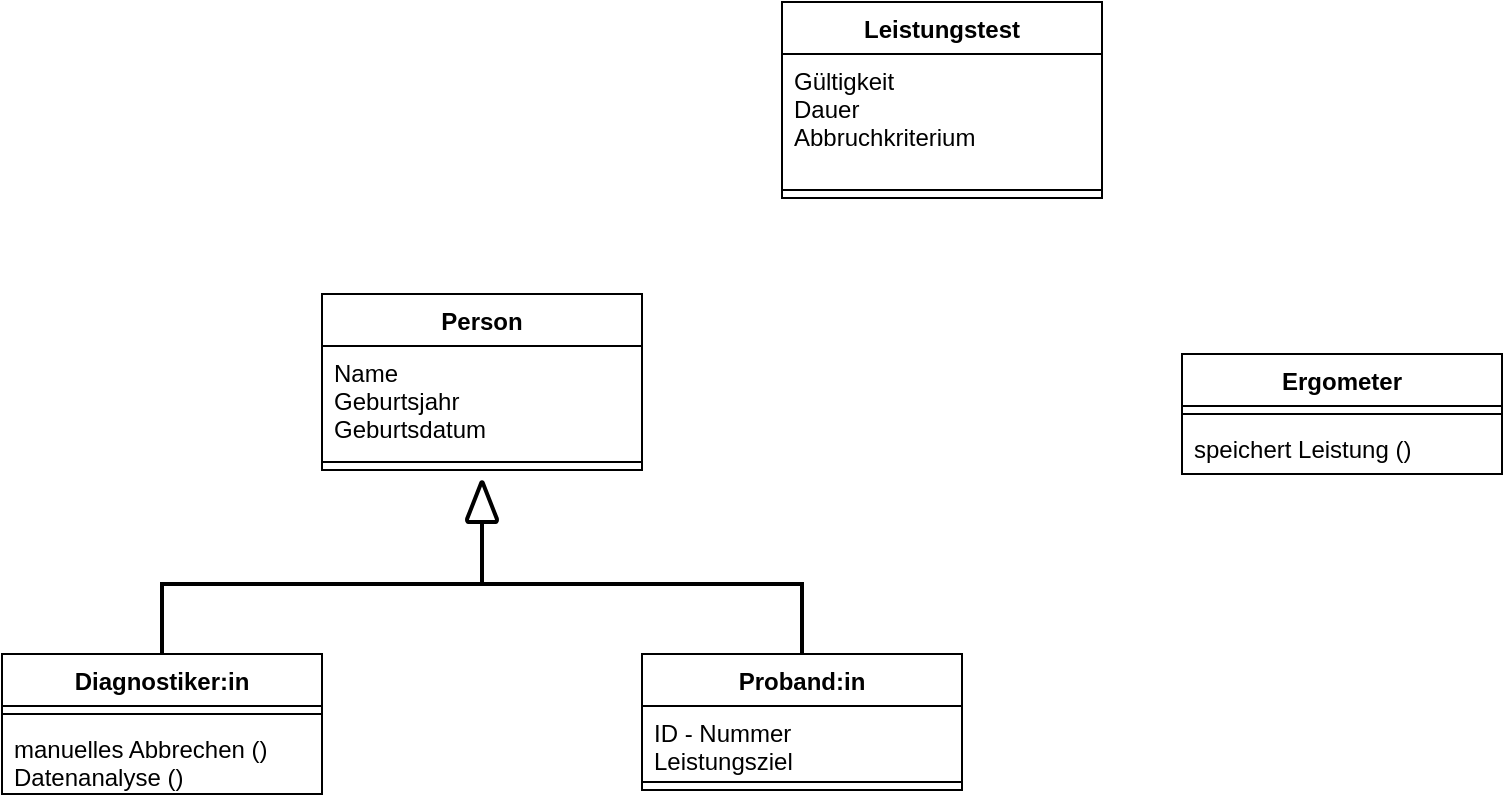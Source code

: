 <mxfile version="17.2.6" type="github"><diagram id="kKFLPA5BViA7avnPNsFr" name="Page-1"><mxGraphModel dx="1865" dy="528" grid="1" gridSize="10" guides="1" tooltips="1" connect="1" arrows="1" fold="1" page="1" pageScale="1" pageWidth="827" pageHeight="1169" math="0" shadow="0"><root><mxCell id="0"/><mxCell id="1" parent="0"/><mxCell id="EB98BlwRIxmyMW_Jrq8b-20" value="Person" style="swimlane;fontStyle=1;align=center;verticalAlign=top;childLayout=stackLayout;horizontal=1;startSize=26;horizontalStack=0;resizeParent=1;resizeParentMax=0;resizeLast=0;collapsible=1;marginBottom=0;" vertex="1" parent="1"><mxGeometry x="80" y="180" width="160" height="88" as="geometry"/></mxCell><mxCell id="EB98BlwRIxmyMW_Jrq8b-21" value="Name&#xA;Geburtsjahr&#xA;Geburtsdatum&#xA;" style="text;strokeColor=none;fillColor=none;align=left;verticalAlign=top;spacingLeft=4;spacingRight=4;overflow=hidden;rotatable=0;points=[[0,0.5],[1,0.5]];portConstraint=eastwest;" vertex="1" parent="EB98BlwRIxmyMW_Jrq8b-20"><mxGeometry y="26" width="160" height="54" as="geometry"/></mxCell><mxCell id="EB98BlwRIxmyMW_Jrq8b-22" value="" style="line;strokeWidth=1;fillColor=none;align=left;verticalAlign=middle;spacingTop=-1;spacingLeft=3;spacingRight=3;rotatable=0;labelPosition=right;points=[];portConstraint=eastwest;" vertex="1" parent="EB98BlwRIxmyMW_Jrq8b-20"><mxGeometry y="80" width="160" height="8" as="geometry"/></mxCell><mxCell id="EB98BlwRIxmyMW_Jrq8b-24" value="Diagnostiker:in" style="swimlane;fontStyle=1;align=center;verticalAlign=top;childLayout=stackLayout;horizontal=1;startSize=26;horizontalStack=0;resizeParent=1;resizeParentMax=0;resizeLast=0;collapsible=1;marginBottom=0;" vertex="1" parent="1"><mxGeometry x="-80" y="360" width="160" height="70" as="geometry"/></mxCell><mxCell id="EB98BlwRIxmyMW_Jrq8b-26" value="" style="line;strokeWidth=1;fillColor=none;align=left;verticalAlign=middle;spacingTop=-1;spacingLeft=3;spacingRight=3;rotatable=0;labelPosition=right;points=[];portConstraint=eastwest;" vertex="1" parent="EB98BlwRIxmyMW_Jrq8b-24"><mxGeometry y="26" width="160" height="8" as="geometry"/></mxCell><mxCell id="EB98BlwRIxmyMW_Jrq8b-27" value="manuelles Abbrechen ()&#xA;Datenanalyse ()&#xA;" style="text;strokeColor=none;fillColor=none;align=left;verticalAlign=top;spacingLeft=4;spacingRight=4;overflow=hidden;rotatable=0;points=[[0,0.5],[1,0.5]];portConstraint=eastwest;" vertex="1" parent="EB98BlwRIxmyMW_Jrq8b-24"><mxGeometry y="34" width="160" height="36" as="geometry"/></mxCell><mxCell id="EB98BlwRIxmyMW_Jrq8b-28" value="Proband:in" style="swimlane;fontStyle=1;align=center;verticalAlign=top;childLayout=stackLayout;horizontal=1;startSize=26;horizontalStack=0;resizeParent=1;resizeParentMax=0;resizeLast=0;collapsible=1;marginBottom=0;" vertex="1" parent="1"><mxGeometry x="240" y="360" width="160" height="68" as="geometry"/></mxCell><mxCell id="EB98BlwRIxmyMW_Jrq8b-29" value="ID - Nummer&#xA;Leistungsziel&#xA;" style="text;strokeColor=none;fillColor=none;align=left;verticalAlign=top;spacingLeft=4;spacingRight=4;overflow=hidden;rotatable=0;points=[[0,0.5],[1,0.5]];portConstraint=eastwest;" vertex="1" parent="EB98BlwRIxmyMW_Jrq8b-28"><mxGeometry y="26" width="160" height="34" as="geometry"/></mxCell><mxCell id="EB98BlwRIxmyMW_Jrq8b-30" value="" style="line;strokeWidth=1;fillColor=none;align=left;verticalAlign=middle;spacingTop=-1;spacingLeft=3;spacingRight=3;rotatable=0;labelPosition=right;points=[];portConstraint=eastwest;" vertex="1" parent="EB98BlwRIxmyMW_Jrq8b-28"><mxGeometry y="60" width="160" height="8" as="geometry"/></mxCell><mxCell id="EB98BlwRIxmyMW_Jrq8b-32" value="Ergometer" style="swimlane;fontStyle=1;align=center;verticalAlign=top;childLayout=stackLayout;horizontal=1;startSize=26;horizontalStack=0;resizeParent=1;resizeParentMax=0;resizeLast=0;collapsible=1;marginBottom=0;" vertex="1" parent="1"><mxGeometry x="510" y="210" width="160" height="60" as="geometry"/></mxCell><mxCell id="EB98BlwRIxmyMW_Jrq8b-34" value="" style="line;strokeWidth=1;fillColor=none;align=left;verticalAlign=middle;spacingTop=-1;spacingLeft=3;spacingRight=3;rotatable=0;labelPosition=right;points=[];portConstraint=eastwest;" vertex="1" parent="EB98BlwRIxmyMW_Jrq8b-32"><mxGeometry y="26" width="160" height="8" as="geometry"/></mxCell><mxCell id="EB98BlwRIxmyMW_Jrq8b-35" value="speichert Leistung ()" style="text;strokeColor=none;fillColor=none;align=left;verticalAlign=top;spacingLeft=4;spacingRight=4;overflow=hidden;rotatable=0;points=[[0,0.5],[1,0.5]];portConstraint=eastwest;" vertex="1" parent="EB98BlwRIxmyMW_Jrq8b-32"><mxGeometry y="34" width="160" height="26" as="geometry"/></mxCell><mxCell id="EB98BlwRIxmyMW_Jrq8b-36" value="Leistungstest" style="swimlane;fontStyle=1;align=center;verticalAlign=top;childLayout=stackLayout;horizontal=1;startSize=26;horizontalStack=0;resizeParent=1;resizeParentMax=0;resizeLast=0;collapsible=1;marginBottom=0;" vertex="1" parent="1"><mxGeometry x="310" y="34" width="160" height="98" as="geometry"/></mxCell><mxCell id="EB98BlwRIxmyMW_Jrq8b-37" value="Gültigkeit&#xA;Dauer&#xA;Abbruchkriterium&#xA;" style="text;strokeColor=none;fillColor=none;align=left;verticalAlign=top;spacingLeft=4;spacingRight=4;overflow=hidden;rotatable=0;points=[[0,0.5],[1,0.5]];portConstraint=eastwest;" vertex="1" parent="EB98BlwRIxmyMW_Jrq8b-36"><mxGeometry y="26" width="160" height="64" as="geometry"/></mxCell><mxCell id="EB98BlwRIxmyMW_Jrq8b-38" value="" style="line;strokeWidth=1;fillColor=none;align=left;verticalAlign=middle;spacingTop=-1;spacingLeft=3;spacingRight=3;rotatable=0;labelPosition=right;points=[];portConstraint=eastwest;" vertex="1" parent="EB98BlwRIxmyMW_Jrq8b-36"><mxGeometry y="90" width="160" height="8" as="geometry"/></mxCell><mxCell id="EB98BlwRIxmyMW_Jrq8b-40" value="" style="strokeWidth=2;html=1;shape=mxgraph.flowchart.annotation_2;align=left;labelPosition=right;pointerEvents=1;direction=south;" vertex="1" parent="1"><mxGeometry y="290" width="320" height="70" as="geometry"/></mxCell><mxCell id="EB98BlwRIxmyMW_Jrq8b-41" value="" style="strokeWidth=2;html=1;shape=mxgraph.flowchart.merge_or_storage;whiteSpace=wrap;direction=west;" vertex="1" parent="1"><mxGeometry x="152.5" y="274" width="15" height="20" as="geometry"/></mxCell></root></mxGraphModel></diagram></mxfile>